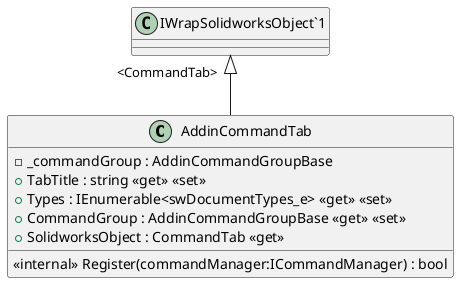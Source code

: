 @startuml
class AddinCommandTab {
    - _commandGroup : AddinCommandGroupBase
    + TabTitle : string <<get>> <<set>>
    + Types : IEnumerable<swDocumentTypes_e> <<get>> <<set>>
    + CommandGroup : AddinCommandGroupBase <<get>> <<set>>
    + SolidworksObject : CommandTab <<get>>
    <<internal>> Register(commandManager:ICommandManager) : bool
}
"IWrapSolidworksObject`1" "<CommandTab>" <|-- AddinCommandTab
@enduml
